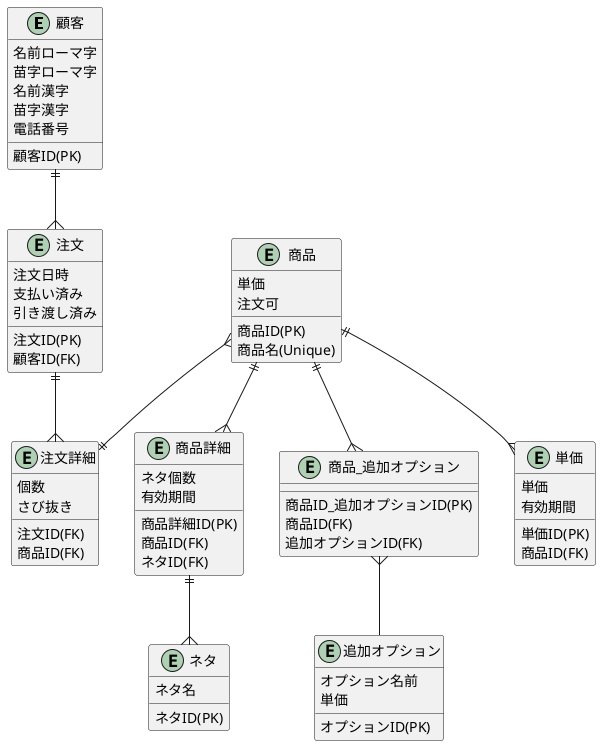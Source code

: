 @startuml
entity 顧客 {
    顧客ID(PK)
    名前ローマ字
    苗字ローマ字
    名前漢字
    苗字漢字
    電話番号
}

entity ネタ {
    ネタID(PK)
    ネタ名
}

entity 商品詳細 {
    商品詳細ID(PK)
    商品ID(FK)
    ネタID(FK)
    ネタ個数
    有効期間
}

entity 商品_追加オプション {
    商品ID_追加オプションID(PK)
    商品ID(FK)
    追加オプションID(FK)
}

entity 追加オプション {
    オプションID(PK)
    オプション名前
    単価
}

entity 単価 {
    単価ID(PK)
    商品ID(FK)
    単価
    有効期間
}

entity 注文 {
    注文ID(PK)
    顧客ID(FK)
    注文日時
    支払い済み
    引き渡し済み
}

entity 商品 {
    商品ID(PK)
    商品名(Unique)
    単価
    注文可
}

entity 注文詳細{
    注文ID(FK)
    商品ID(FK)
    個数
    さび抜き
}
顧客 ||--{ 注文
注文 ||--{ 注文詳細


商品 }--|| 注文詳細
商品 ||--{ 商品詳細
商品詳細 ||--{ ネタ
商品 ||--{ 単価
商品 ||--{ 商品_追加オプション
商品_追加オプション }-- 追加オプション
@enduml